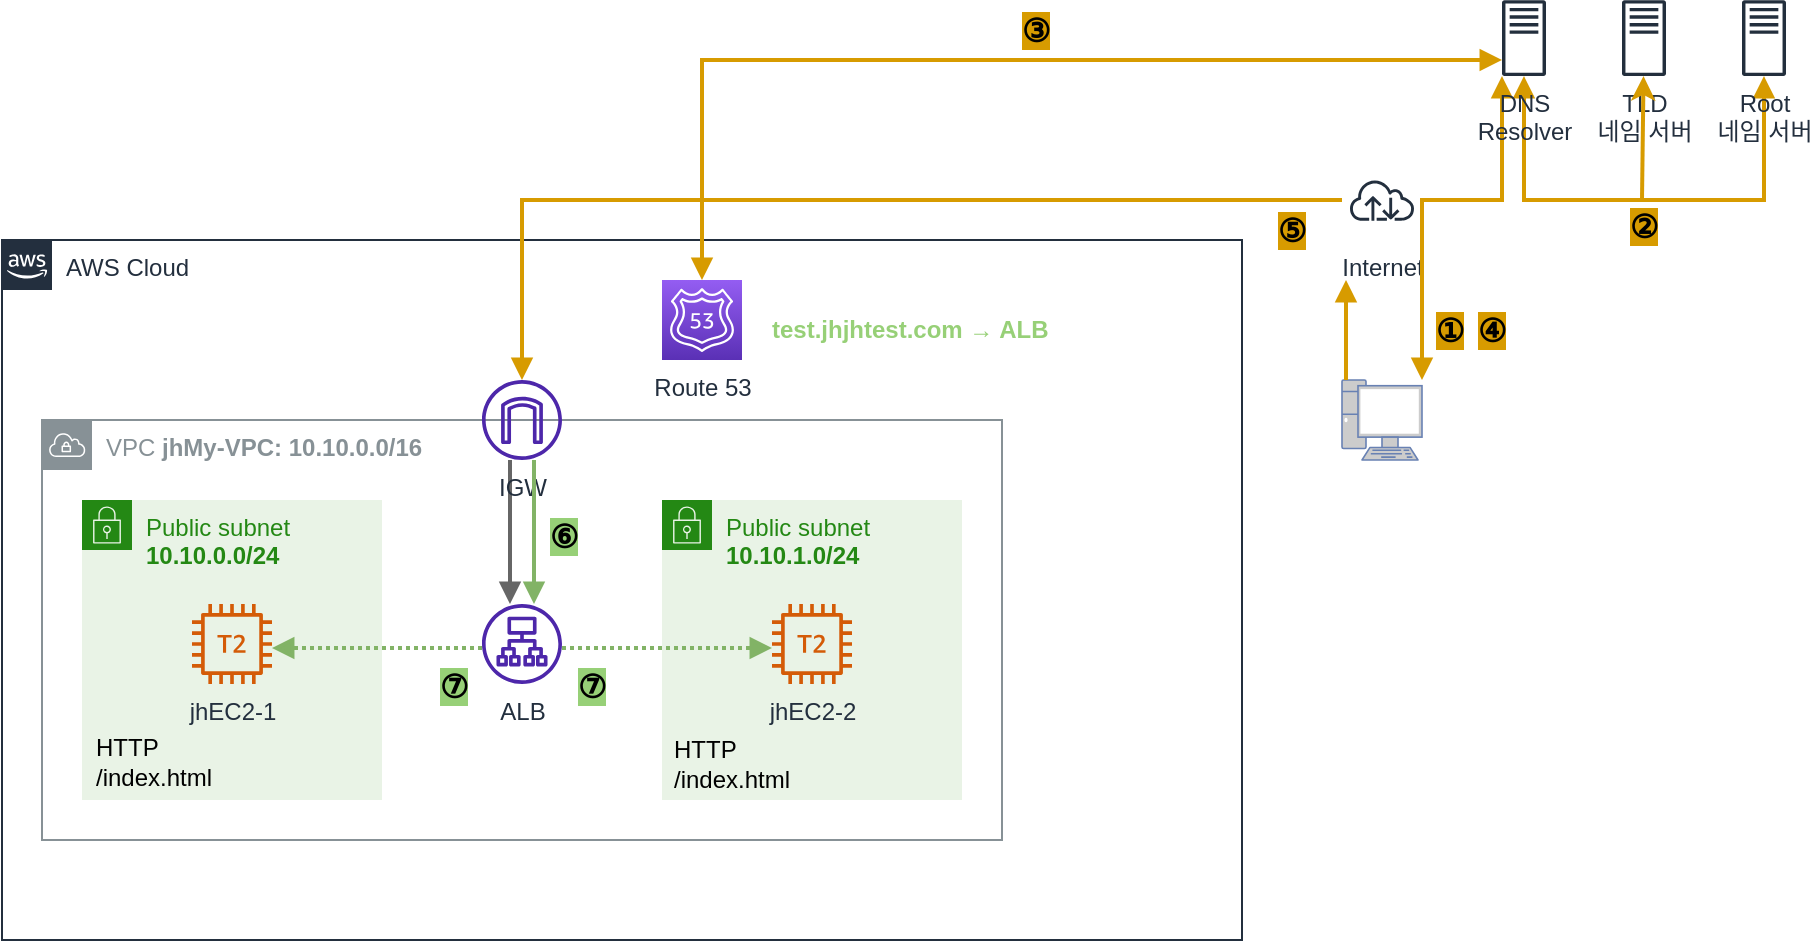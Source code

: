 <mxfile version="20.3.0" type="device"><diagram id="Ht1M8jgEwFfnCIfOTk4-" name="Page-1"><mxGraphModel dx="1122" dy="2546" grid="1" gridSize="10" guides="1" tooltips="1" connect="1" arrows="1" fold="1" page="1" pageScale="1" pageWidth="1169" pageHeight="827" math="0" shadow="0"><root><mxCell id="0"/><mxCell id="1" parent="0"/><mxCell id="ix3mo-Fls_xCzkcQcGsS-25" value="AWS Cloud" style="points=[[0,0],[0.25,0],[0.5,0],[0.75,0],[1,0],[1,0.25],[1,0.5],[1,0.75],[1,1],[0.75,1],[0.5,1],[0.25,1],[0,1],[0,0.75],[0,0.5],[0,0.25]];outlineConnect=0;gradientColor=none;html=1;whiteSpace=wrap;fontSize=12;fontStyle=0;container=1;pointerEvents=0;collapsible=0;recursiveResize=0;shape=mxgraph.aws4.group;grIcon=mxgraph.aws4.group_aws_cloud_alt;strokeColor=#232F3E;fillColor=none;verticalAlign=top;align=left;spacingLeft=30;fontColor=#232F3E;dashed=0;" parent="1" vertex="1"><mxGeometry x="140" y="-730" width="620" height="350" as="geometry"/></mxCell><mxCell id="ix3mo-Fls_xCzkcQcGsS-26" value="VPC &lt;b&gt;jhMy-VPC: 10.10.0.0/16&lt;/b&gt;" style="sketch=0;outlineConnect=0;gradientColor=none;html=1;whiteSpace=wrap;fontSize=12;fontStyle=0;shape=mxgraph.aws4.group;grIcon=mxgraph.aws4.group_vpc;strokeColor=#879196;fillColor=none;verticalAlign=top;align=left;spacingLeft=30;fontColor=#879196;dashed=0;" parent="ix3mo-Fls_xCzkcQcGsS-25" vertex="1"><mxGeometry x="20" y="90" width="480" height="210" as="geometry"/></mxCell><mxCell id="ix3mo-Fls_xCzkcQcGsS-27" value="Public subnet&lt;br&gt;&lt;b&gt;10.10.0.0/24&lt;/b&gt;" style="points=[[0,0],[0.25,0],[0.5,0],[0.75,0],[1,0],[1,0.25],[1,0.5],[1,0.75],[1,1],[0.75,1],[0.5,1],[0.25,1],[0,1],[0,0.75],[0,0.5],[0,0.25]];outlineConnect=0;gradientColor=none;html=1;whiteSpace=wrap;fontSize=12;fontStyle=0;container=1;pointerEvents=0;collapsible=0;recursiveResize=0;shape=mxgraph.aws4.group;grIcon=mxgraph.aws4.group_security_group;grStroke=0;strokeColor=#248814;fillColor=#E9F3E6;verticalAlign=top;align=left;spacingLeft=30;fontColor=#248814;dashed=0;" parent="ix3mo-Fls_xCzkcQcGsS-25" vertex="1"><mxGeometry x="40" y="130" width="150" height="150" as="geometry"/></mxCell><mxCell id="ix3mo-Fls_xCzkcQcGsS-28" value="jhEC2-1" style="sketch=0;outlineConnect=0;fontColor=#232F3E;gradientColor=none;fillColor=#D45B07;strokeColor=none;dashed=0;verticalLabelPosition=bottom;verticalAlign=top;align=center;html=1;fontSize=12;fontStyle=0;aspect=fixed;pointerEvents=1;shape=mxgraph.aws4.t2_instance;" parent="ix3mo-Fls_xCzkcQcGsS-27" vertex="1"><mxGeometry x="55" y="52" width="40" height="40" as="geometry"/></mxCell><mxCell id="ix3mo-Fls_xCzkcQcGsS-29" value="Public subnet&lt;br&gt;&lt;b&gt;10.10.1.0/24&lt;/b&gt;" style="points=[[0,0],[0.25,0],[0.5,0],[0.75,0],[1,0],[1,0.25],[1,0.5],[1,0.75],[1,1],[0.75,1],[0.5,1],[0.25,1],[0,1],[0,0.75],[0,0.5],[0,0.25]];outlineConnect=0;gradientColor=none;html=1;whiteSpace=wrap;fontSize=12;fontStyle=0;container=1;pointerEvents=0;collapsible=0;recursiveResize=0;shape=mxgraph.aws4.group;grIcon=mxgraph.aws4.group_security_group;grStroke=0;strokeColor=#248814;fillColor=#E9F3E6;verticalAlign=top;align=left;spacingLeft=30;fontColor=#248814;dashed=0;" parent="ix3mo-Fls_xCzkcQcGsS-25" vertex="1"><mxGeometry x="330" y="130" width="150" height="150" as="geometry"/></mxCell><mxCell id="ix3mo-Fls_xCzkcQcGsS-30" value="jhEC2-2" style="sketch=0;outlineConnect=0;fontColor=#232F3E;gradientColor=none;fillColor=#D45B07;strokeColor=none;dashed=0;verticalLabelPosition=bottom;verticalAlign=top;align=center;html=1;fontSize=12;fontStyle=0;aspect=fixed;pointerEvents=1;shape=mxgraph.aws4.t2_instance;" parent="ix3mo-Fls_xCzkcQcGsS-29" vertex="1"><mxGeometry x="55" y="52" width="40" height="40" as="geometry"/></mxCell><mxCell id="ix3mo-Fls_xCzkcQcGsS-34" value="HTTP&lt;br&gt;&lt;div style=&quot;&quot;&gt;&lt;span style=&quot;background-color: initial;&quot;&gt;/index.html&lt;/span&gt;&lt;/div&gt;" style="text;html=1;strokeColor=none;fillColor=none;align=left;verticalAlign=middle;whiteSpace=wrap;rounded=0;fontSize=12;" parent="ix3mo-Fls_xCzkcQcGsS-29" vertex="1"><mxGeometry x="4" y="117" width="70" height="30" as="geometry"/></mxCell><mxCell id="ix3mo-Fls_xCzkcQcGsS-31" value="ALB" style="sketch=0;outlineConnect=0;fontColor=#232F3E;gradientColor=none;fillColor=#4D27AA;strokeColor=none;dashed=0;verticalLabelPosition=bottom;verticalAlign=top;align=center;html=1;fontSize=12;fontStyle=0;aspect=fixed;pointerEvents=1;shape=mxgraph.aws4.application_load_balancer;" parent="ix3mo-Fls_xCzkcQcGsS-25" vertex="1"><mxGeometry x="240" y="182" width="40" height="40" as="geometry"/></mxCell><mxCell id="ix3mo-Fls_xCzkcQcGsS-44" style="edgeStyle=orthogonalEdgeStyle;rounded=0;orthogonalLoop=1;jettySize=auto;html=1;strokeWidth=2;fontSize=12;startArrow=none;startFill=0;endArrow=block;endFill=1;fillColor=#f5f5f5;strokeColor=#666666;" parent="ix3mo-Fls_xCzkcQcGsS-25" edge="1"><mxGeometry relative="1" as="geometry"><mxPoint x="254" y="110.0" as="sourcePoint"/><mxPoint x="254" y="182.0" as="targetPoint"/></mxGeometry></mxCell><mxCell id="ix3mo-Fls_xCzkcQcGsS-32" value="IGW" style="sketch=0;outlineConnect=0;fontColor=#232F3E;gradientColor=none;fillColor=#4D27AA;strokeColor=none;dashed=0;verticalLabelPosition=bottom;verticalAlign=top;align=center;html=1;fontSize=12;fontStyle=0;aspect=fixed;pointerEvents=1;shape=mxgraph.aws4.internet_gateway;" parent="ix3mo-Fls_xCzkcQcGsS-25" vertex="1"><mxGeometry x="240" y="70" width="40" height="40" as="geometry"/></mxCell><mxCell id="ix3mo-Fls_xCzkcQcGsS-33" value="Route 53" style="sketch=0;points=[[0,0,0],[0.25,0,0],[0.5,0,0],[0.75,0,0],[1,0,0],[0,1,0],[0.25,1,0],[0.5,1,0],[0.75,1,0],[1,1,0],[0,0.25,0],[0,0.5,0],[0,0.75,0],[1,0.25,0],[1,0.5,0],[1,0.75,0]];outlineConnect=0;fontColor=#232F3E;gradientColor=#945DF2;gradientDirection=north;fillColor=#5A30B5;strokeColor=#ffffff;dashed=0;verticalLabelPosition=bottom;verticalAlign=top;align=center;html=1;fontSize=12;fontStyle=0;aspect=fixed;shape=mxgraph.aws4.resourceIcon;resIcon=mxgraph.aws4.route_53;" parent="ix3mo-Fls_xCzkcQcGsS-25" vertex="1"><mxGeometry x="330" y="20" width="40" height="40" as="geometry"/></mxCell><mxCell id="ix3mo-Fls_xCzkcQcGsS-35" value="HTTP&lt;br&gt;&lt;div style=&quot;&quot;&gt;&lt;span style=&quot;background-color: initial;&quot;&gt;/index.html&lt;/span&gt;&lt;/div&gt;" style="text;html=1;strokeColor=none;fillColor=none;align=left;verticalAlign=middle;whiteSpace=wrap;rounded=0;fontSize=12;" parent="ix3mo-Fls_xCzkcQcGsS-25" vertex="1"><mxGeometry x="45" y="246" width="70" height="30" as="geometry"/></mxCell><mxCell id="ix3mo-Fls_xCzkcQcGsS-37" value="&lt;font color=&quot;#97d077&quot;&gt;&lt;b&gt;test.jhjhtest.com → ALB&lt;/b&gt;&lt;/font&gt;" style="text;html=1;strokeColor=none;fillColor=none;align=left;verticalAlign=middle;whiteSpace=wrap;rounded=0;fontSize=12;" parent="ix3mo-Fls_xCzkcQcGsS-25" vertex="1"><mxGeometry x="383" y="15" width="225" height="60" as="geometry"/></mxCell><mxCell id="ix3mo-Fls_xCzkcQcGsS-80" value="⑥" style="text;html=1;strokeColor=none;fillColor=none;align=center;verticalAlign=middle;whiteSpace=wrap;rounded=0;fontSize=16;labelBackgroundColor=#97D077;fontStyle=1" parent="ix3mo-Fls_xCzkcQcGsS-25" vertex="1"><mxGeometry x="261" y="133" width="40" height="30" as="geometry"/></mxCell><mxCell id="ix3mo-Fls_xCzkcQcGsS-89" value="⑦" style="text;html=1;strokeColor=none;fillColor=none;align=center;verticalAlign=middle;whiteSpace=wrap;rounded=0;fontSize=16;labelBackgroundColor=#97D077;fontStyle=1" parent="ix3mo-Fls_xCzkcQcGsS-25" vertex="1"><mxGeometry x="275" y="210" width="40" height="25" as="geometry"/></mxCell><mxCell id="ix3mo-Fls_xCzkcQcGsS-79" value="⑦" style="text;html=1;strokeColor=none;fillColor=none;align=center;verticalAlign=middle;whiteSpace=wrap;rounded=0;fontSize=16;labelBackgroundColor=#97D077;fontStyle=1" parent="ix3mo-Fls_xCzkcQcGsS-25" vertex="1"><mxGeometry x="206" y="210" width="40" height="25" as="geometry"/></mxCell><mxCell id="ix3mo-Fls_xCzkcQcGsS-62" style="edgeStyle=orthogonalEdgeStyle;rounded=0;orthogonalLoop=1;jettySize=auto;html=1;strokeWidth=2;fontSize=12;fontColor=#97D077;startArrow=none;startFill=0;endArrow=block;endFill=1;fillColor=#ffe6cc;strokeColor=#d79b00;" parent="1" source="ix3mo-Fls_xCzkcQcGsS-36" target="ix3mo-Fls_xCzkcQcGsS-32" edge="1"><mxGeometry relative="1" as="geometry"><Array as="points"><mxPoint x="400" y="-750"/></Array></mxGeometry></mxCell><mxCell id="ix3mo-Fls_xCzkcQcGsS-36" value="Internet" style="sketch=0;outlineConnect=0;fontColor=#232F3E;gradientColor=none;strokeColor=#232F3E;fillColor=#ffffff;dashed=0;verticalLabelPosition=bottom;verticalAlign=top;align=center;html=1;fontSize=12;fontStyle=0;aspect=fixed;shape=mxgraph.aws4.resourceIcon;resIcon=mxgraph.aws4.internet;" parent="1" vertex="1"><mxGeometry x="810" y="-770" width="40" height="40" as="geometry"/></mxCell><mxCell id="ix3mo-Fls_xCzkcQcGsS-53" style="edgeStyle=orthogonalEdgeStyle;rounded=0;orthogonalLoop=1;jettySize=auto;html=1;strokeWidth=2;fontSize=12;startArrow=block;startFill=1;endArrow=block;endFill=1;fillColor=#ffe6cc;strokeColor=#d79b00;" parent="1" source="ix3mo-Fls_xCzkcQcGsS-38" target="ix3mo-Fls_xCzkcQcGsS-39" edge="1"><mxGeometry relative="1" as="geometry"><Array as="points"><mxPoint x="850" y="-750"/><mxPoint x="890" y="-750"/></Array></mxGeometry></mxCell><mxCell id="ix3mo-Fls_xCzkcQcGsS-38" value="" style="fontColor=#0066CC;verticalAlign=top;verticalLabelPosition=bottom;labelPosition=center;align=center;html=1;outlineConnect=0;fillColor=#CCCCCC;strokeColor=#6881B3;gradientColor=none;gradientDirection=north;strokeWidth=2;shape=mxgraph.networks.pc;fontSize=12;" parent="1" vertex="1"><mxGeometry x="810" y="-660" width="40" height="40" as="geometry"/></mxCell><mxCell id="ix3mo-Fls_xCzkcQcGsS-55" style="edgeStyle=orthogonalEdgeStyle;rounded=0;orthogonalLoop=1;jettySize=auto;html=1;strokeWidth=2;fontSize=12;startArrow=block;startFill=1;endArrow=block;endFill=1;fillColor=#ffe6cc;strokeColor=#d79b00;" parent="1" source="ix3mo-Fls_xCzkcQcGsS-39" target="ix3mo-Fls_xCzkcQcGsS-41" edge="1"><mxGeometry relative="1" as="geometry"><Array as="points"><mxPoint x="901" y="-750"/><mxPoint x="1021" y="-750"/></Array></mxGeometry></mxCell><mxCell id="ix3mo-Fls_xCzkcQcGsS-57" style="edgeStyle=orthogonalEdgeStyle;rounded=0;orthogonalLoop=1;jettySize=auto;html=1;entryX=0.5;entryY=0;entryDx=0;entryDy=0;entryPerimeter=0;strokeWidth=2;fontSize=12;startArrow=block;startFill=1;endArrow=block;endFill=1;fillColor=#ffe6cc;strokeColor=#d79b00;" parent="1" source="ix3mo-Fls_xCzkcQcGsS-39" target="ix3mo-Fls_xCzkcQcGsS-33" edge="1"><mxGeometry relative="1" as="geometry"><Array as="points"><mxPoint x="490" y="-820"/></Array></mxGeometry></mxCell><mxCell id="ix3mo-Fls_xCzkcQcGsS-39" value="DNS&lt;br&gt;Resolver" style="sketch=0;outlineConnect=0;fontColor=#232F3E;gradientColor=none;fillColor=#232F3D;strokeColor=none;dashed=0;verticalLabelPosition=bottom;verticalAlign=top;align=center;html=1;fontSize=12;fontStyle=0;aspect=fixed;pointerEvents=1;shape=mxgraph.aws4.traditional_server;" parent="1" vertex="1"><mxGeometry x="890" y="-850" width="22" height="38.13" as="geometry"/></mxCell><mxCell id="ix3mo-Fls_xCzkcQcGsS-40" value="TLD&lt;br&gt;네임 서버" style="sketch=0;outlineConnect=0;fontColor=#232F3E;gradientColor=none;fillColor=#232F3D;strokeColor=none;dashed=0;verticalLabelPosition=bottom;verticalAlign=top;align=center;html=1;fontSize=12;fontStyle=0;aspect=fixed;pointerEvents=1;shape=mxgraph.aws4.traditional_server;" parent="1" vertex="1"><mxGeometry x="950" y="-850" width="22" height="38.13" as="geometry"/></mxCell><mxCell id="ix3mo-Fls_xCzkcQcGsS-41" value="Root&lt;br&gt;네임 서버" style="sketch=0;outlineConnect=0;fontColor=#232F3E;gradientColor=none;fillColor=#232F3D;strokeColor=none;dashed=0;verticalLabelPosition=bottom;verticalAlign=top;align=center;html=1;fontSize=12;fontStyle=0;aspect=fixed;pointerEvents=1;shape=mxgraph.aws4.traditional_server;" parent="1" vertex="1"><mxGeometry x="1010" y="-850" width="22" height="38.13" as="geometry"/></mxCell><mxCell id="ix3mo-Fls_xCzkcQcGsS-56" value="" style="endArrow=classic;html=1;rounded=0;strokeWidth=2;fontSize=12;fillColor=#ffe6cc;strokeColor=#d79b00;" parent="1" target="ix3mo-Fls_xCzkcQcGsS-40" edge="1"><mxGeometry width="50" height="50" relative="1" as="geometry"><mxPoint x="960" y="-750" as="sourcePoint"/><mxPoint x="600" y="-610" as="targetPoint"/></mxGeometry></mxCell><mxCell id="ix3mo-Fls_xCzkcQcGsS-59" style="edgeStyle=orthogonalEdgeStyle;rounded=0;orthogonalLoop=1;jettySize=auto;html=1;fontSize=12;startArrow=none;startFill=0;endArrow=block;endFill=1;fillColor=#ffe6cc;strokeColor=#d79b00;strokeWidth=2;" parent="1" edge="1"><mxGeometry relative="1" as="geometry"><mxPoint x="812" y="-710" as="targetPoint"/><mxPoint x="812" y="-660" as="sourcePoint"/></mxGeometry></mxCell><mxCell id="ix3mo-Fls_xCzkcQcGsS-63" style="edgeStyle=orthogonalEdgeStyle;rounded=0;orthogonalLoop=1;jettySize=auto;html=1;strokeWidth=2;fontSize=12;startArrow=none;startFill=0;endArrow=block;endFill=1;fillColor=#d5e8d4;strokeColor=#82b366;" parent="1" edge="1"><mxGeometry relative="1" as="geometry"><mxPoint x="406" y="-620.0" as="sourcePoint"/><mxPoint x="406" y="-548.0" as="targetPoint"/></mxGeometry></mxCell><mxCell id="ix3mo-Fls_xCzkcQcGsS-64" style="edgeStyle=orthogonalEdgeStyle;rounded=0;orthogonalLoop=1;jettySize=auto;html=1;strokeWidth=2;fontSize=12;startArrow=none;startFill=0;endArrow=block;endFill=1;fillColor=#d5e8d4;strokeColor=#82b366;dashed=1;dashPattern=1 1;" parent="1" edge="1"><mxGeometry relative="1" as="geometry"><mxPoint x="380" y="-526" as="sourcePoint"/><mxPoint x="275" y="-526" as="targetPoint"/></mxGeometry></mxCell><mxCell id="ix3mo-Fls_xCzkcQcGsS-65" style="edgeStyle=orthogonalEdgeStyle;rounded=0;orthogonalLoop=1;jettySize=auto;html=1;strokeWidth=2;fontSize=12;startArrow=none;startFill=0;endArrow=block;endFill=1;fillColor=#d5e8d4;strokeColor=#82b366;dashed=1;dashPattern=1 1;" parent="1" edge="1"><mxGeometry relative="1" as="geometry"><mxPoint x="420" y="-526" as="sourcePoint"/><mxPoint x="525" y="-526" as="targetPoint"/></mxGeometry></mxCell><mxCell id="ix3mo-Fls_xCzkcQcGsS-81" value="①" style="text;html=1;strokeColor=none;fillColor=none;align=center;verticalAlign=middle;whiteSpace=wrap;rounded=0;fontSize=16;labelBackgroundColor=#D79B00;fontStyle=1" parent="1" vertex="1"><mxGeometry x="844" y="-700" width="40" height="30" as="geometry"/></mxCell><mxCell id="ix3mo-Fls_xCzkcQcGsS-82" value="②" style="text;html=1;strokeColor=none;fillColor=none;align=center;verticalAlign=middle;whiteSpace=wrap;rounded=0;fontSize=16;labelBackgroundColor=#D79B00;fontStyle=1" parent="1" vertex="1"><mxGeometry x="941" y="-750" width="40" height="25" as="geometry"/></mxCell><mxCell id="ix3mo-Fls_xCzkcQcGsS-83" value="③" style="text;html=1;strokeColor=none;fillColor=none;align=center;verticalAlign=middle;whiteSpace=wrap;rounded=0;fontSize=16;labelBackgroundColor=#D79B00;fontStyle=1" parent="1" vertex="1"><mxGeometry x="637" y="-850" width="40" height="30" as="geometry"/></mxCell><mxCell id="ix3mo-Fls_xCzkcQcGsS-84" value="④" style="text;html=1;strokeColor=none;fillColor=none;align=center;verticalAlign=middle;whiteSpace=wrap;rounded=0;fontSize=16;labelBackgroundColor=#D79B00;fontStyle=1" parent="1" vertex="1"><mxGeometry x="870" y="-700" width="30" height="30" as="geometry"/></mxCell><mxCell id="ix3mo-Fls_xCzkcQcGsS-87" value="⑤" style="text;html=1;strokeColor=none;fillColor=none;align=center;verticalAlign=middle;whiteSpace=wrap;rounded=0;fontSize=16;labelBackgroundColor=#D79B00;fontStyle=1" parent="1" vertex="1"><mxGeometry x="765" y="-750" width="40" height="30" as="geometry"/></mxCell></root></mxGraphModel></diagram></mxfile>